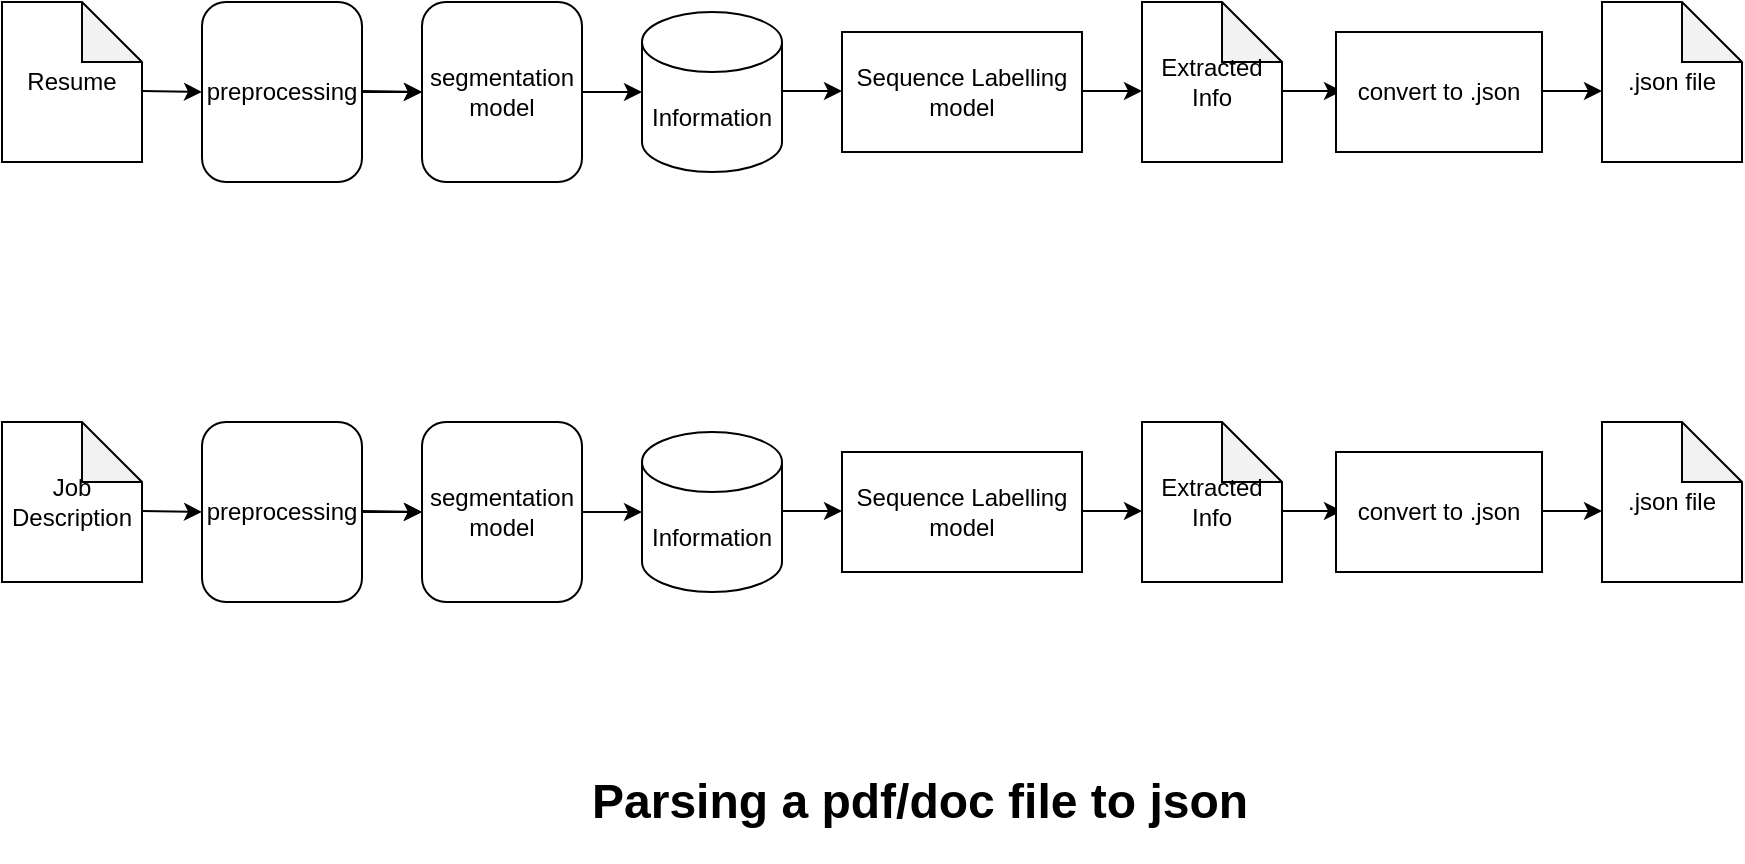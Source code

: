 <mxfile version="21.7.5" type="github">
  <diagram id="C5RBs43oDa-KdzZeNtuy" name="Page-1">
    <mxGraphModel dx="1480" dy="873" grid="1" gridSize="10" guides="1" tooltips="1" connect="1" arrows="1" fold="1" page="0" pageScale="1" pageWidth="827" pageHeight="1169" math="0" shadow="0">
      <root>
        <mxCell id="WIyWlLk6GJQsqaUBKTNV-0" />
        <mxCell id="WIyWlLk6GJQsqaUBKTNV-1" parent="WIyWlLk6GJQsqaUBKTNV-0" />
        <mxCell id="P800Ft5VoC8Bbs1D-sst-1" value="" style="endArrow=classic;html=1;rounded=0;" edge="1" parent="WIyWlLk6GJQsqaUBKTNV-1">
          <mxGeometry width="50" height="50" relative="1" as="geometry">
            <mxPoint x="110" y="204.5" as="sourcePoint" />
            <mxPoint x="140" y="205" as="targetPoint" />
          </mxGeometry>
        </mxCell>
        <mxCell id="P800Ft5VoC8Bbs1D-sst-8" value="" style="edgeStyle=orthogonalEdgeStyle;rounded=0;orthogonalLoop=1;jettySize=auto;html=1;" edge="1" parent="WIyWlLk6GJQsqaUBKTNV-1" source="P800Ft5VoC8Bbs1D-sst-3" target="P800Ft5VoC8Bbs1D-sst-5">
          <mxGeometry relative="1" as="geometry" />
        </mxCell>
        <mxCell id="P800Ft5VoC8Bbs1D-sst-3" value="preprocessing" style="rounded=1;whiteSpace=wrap;html=1;" vertex="1" parent="WIyWlLk6GJQsqaUBKTNV-1">
          <mxGeometry x="140" y="160" width="80" height="90" as="geometry" />
        </mxCell>
        <mxCell id="P800Ft5VoC8Bbs1D-sst-4" value="" style="endArrow=classic;html=1;rounded=0;" edge="1" parent="WIyWlLk6GJQsqaUBKTNV-1">
          <mxGeometry width="50" height="50" relative="1" as="geometry">
            <mxPoint x="220" y="204.5" as="sourcePoint" />
            <mxPoint x="250" y="205" as="targetPoint" />
          </mxGeometry>
        </mxCell>
        <mxCell id="P800Ft5VoC8Bbs1D-sst-5" value="segmentation model" style="rounded=1;whiteSpace=wrap;html=1;" vertex="1" parent="WIyWlLk6GJQsqaUBKTNV-1">
          <mxGeometry x="250" y="160" width="80" height="90" as="geometry" />
        </mxCell>
        <mxCell id="P800Ft5VoC8Bbs1D-sst-6" value="" style="endArrow=classic;html=1;rounded=0;exitX=1;exitY=0.5;exitDx=0;exitDy=0;" edge="1" parent="WIyWlLk6GJQsqaUBKTNV-1" source="P800Ft5VoC8Bbs1D-sst-5">
          <mxGeometry width="50" height="50" relative="1" as="geometry">
            <mxPoint x="530" y="204.5" as="sourcePoint" />
            <mxPoint x="360" y="205" as="targetPoint" />
          </mxGeometry>
        </mxCell>
        <mxCell id="P800Ft5VoC8Bbs1D-sst-7" value="Information" style="shape=cylinder3;whiteSpace=wrap;html=1;boundedLbl=1;backgroundOutline=1;size=15;" vertex="1" parent="WIyWlLk6GJQsqaUBKTNV-1">
          <mxGeometry x="360" y="165" width="70" height="80" as="geometry" />
        </mxCell>
        <mxCell id="P800Ft5VoC8Bbs1D-sst-11" value="Sequence Labelling model" style="rounded=0;whiteSpace=wrap;html=1;" vertex="1" parent="WIyWlLk6GJQsqaUBKTNV-1">
          <mxGeometry x="460" y="175" width="120" height="60" as="geometry" />
        </mxCell>
        <mxCell id="P800Ft5VoC8Bbs1D-sst-13" value="Resume" style="shape=note;whiteSpace=wrap;html=1;backgroundOutline=1;darkOpacity=0.05;" vertex="1" parent="WIyWlLk6GJQsqaUBKTNV-1">
          <mxGeometry x="40" y="160" width="70" height="80" as="geometry" />
        </mxCell>
        <mxCell id="P800Ft5VoC8Bbs1D-sst-14" value="Extracted Info" style="shape=note;whiteSpace=wrap;html=1;backgroundOutline=1;darkOpacity=0.05;" vertex="1" parent="WIyWlLk6GJQsqaUBKTNV-1">
          <mxGeometry x="610" y="160" width="70" height="80" as="geometry" />
        </mxCell>
        <mxCell id="P800Ft5VoC8Bbs1D-sst-16" value="" style="endArrow=classic;html=1;rounded=0;exitX=1;exitY=0.5;exitDx=0;exitDy=0;exitPerimeter=0;" edge="1" parent="WIyWlLk6GJQsqaUBKTNV-1">
          <mxGeometry width="50" height="50" relative="1" as="geometry">
            <mxPoint x="580" y="204.5" as="sourcePoint" />
            <mxPoint x="610" y="204.5" as="targetPoint" />
          </mxGeometry>
        </mxCell>
        <mxCell id="P800Ft5VoC8Bbs1D-sst-17" value="" style="endArrow=classic;html=1;rounded=0;exitX=1;exitY=0.5;exitDx=0;exitDy=0;exitPerimeter=0;" edge="1" parent="WIyWlLk6GJQsqaUBKTNV-1">
          <mxGeometry width="50" height="50" relative="1" as="geometry">
            <mxPoint x="430" y="204.5" as="sourcePoint" />
            <mxPoint x="460" y="204.5" as="targetPoint" />
          </mxGeometry>
        </mxCell>
        <mxCell id="P800Ft5VoC8Bbs1D-sst-18" value="" style="endArrow=classic;html=1;rounded=0;exitX=1;exitY=0.5;exitDx=0;exitDy=0;exitPerimeter=0;" edge="1" parent="WIyWlLk6GJQsqaUBKTNV-1">
          <mxGeometry width="50" height="50" relative="1" as="geometry">
            <mxPoint x="680" y="204.5" as="sourcePoint" />
            <mxPoint x="710" y="204.5" as="targetPoint" />
          </mxGeometry>
        </mxCell>
        <mxCell id="P800Ft5VoC8Bbs1D-sst-19" value="convert to .json" style="rounded=0;whiteSpace=wrap;html=1;" vertex="1" parent="WIyWlLk6GJQsqaUBKTNV-1">
          <mxGeometry x="707" y="175" width="103" height="60" as="geometry" />
        </mxCell>
        <mxCell id="P800Ft5VoC8Bbs1D-sst-20" value="" style="endArrow=classic;html=1;rounded=0;exitX=1;exitY=0.5;exitDx=0;exitDy=0;exitPerimeter=0;" edge="1" parent="WIyWlLk6GJQsqaUBKTNV-1">
          <mxGeometry width="50" height="50" relative="1" as="geometry">
            <mxPoint x="810" y="204.5" as="sourcePoint" />
            <mxPoint x="840" y="204.5" as="targetPoint" />
          </mxGeometry>
        </mxCell>
        <mxCell id="P800Ft5VoC8Bbs1D-sst-21" value=".json file" style="shape=note;whiteSpace=wrap;html=1;backgroundOutline=1;darkOpacity=0.05;" vertex="1" parent="WIyWlLk6GJQsqaUBKTNV-1">
          <mxGeometry x="840" y="160" width="70" height="80" as="geometry" />
        </mxCell>
        <mxCell id="P800Ft5VoC8Bbs1D-sst-22" value="&lt;h1&gt;Parsing a pdf/doc file to json&lt;/h1&gt;" style="text;html=1;strokeColor=none;fillColor=none;spacing=5;spacingTop=-20;whiteSpace=wrap;overflow=hidden;rounded=0;" vertex="1" parent="WIyWlLk6GJQsqaUBKTNV-1">
          <mxGeometry x="330" y="540" width="350" height="50" as="geometry" />
        </mxCell>
        <mxCell id="P800Ft5VoC8Bbs1D-sst-23" value="" style="endArrow=classic;html=1;rounded=0;" edge="1" parent="WIyWlLk6GJQsqaUBKTNV-1">
          <mxGeometry width="50" height="50" relative="1" as="geometry">
            <mxPoint x="110" y="414.5" as="sourcePoint" />
            <mxPoint x="140" y="415" as="targetPoint" />
          </mxGeometry>
        </mxCell>
        <mxCell id="P800Ft5VoC8Bbs1D-sst-24" value="" style="edgeStyle=orthogonalEdgeStyle;rounded=0;orthogonalLoop=1;jettySize=auto;html=1;" edge="1" parent="WIyWlLk6GJQsqaUBKTNV-1" source="P800Ft5VoC8Bbs1D-sst-25" target="P800Ft5VoC8Bbs1D-sst-27">
          <mxGeometry relative="1" as="geometry" />
        </mxCell>
        <mxCell id="P800Ft5VoC8Bbs1D-sst-25" value="preprocessing" style="rounded=1;whiteSpace=wrap;html=1;" vertex="1" parent="WIyWlLk6GJQsqaUBKTNV-1">
          <mxGeometry x="140" y="370" width="80" height="90" as="geometry" />
        </mxCell>
        <mxCell id="P800Ft5VoC8Bbs1D-sst-26" value="" style="endArrow=classic;html=1;rounded=0;" edge="1" parent="WIyWlLk6GJQsqaUBKTNV-1">
          <mxGeometry width="50" height="50" relative="1" as="geometry">
            <mxPoint x="220" y="414.5" as="sourcePoint" />
            <mxPoint x="250" y="415" as="targetPoint" />
          </mxGeometry>
        </mxCell>
        <mxCell id="P800Ft5VoC8Bbs1D-sst-27" value="segmentation model" style="rounded=1;whiteSpace=wrap;html=1;" vertex="1" parent="WIyWlLk6GJQsqaUBKTNV-1">
          <mxGeometry x="250" y="370" width="80" height="90" as="geometry" />
        </mxCell>
        <mxCell id="P800Ft5VoC8Bbs1D-sst-28" value="" style="endArrow=classic;html=1;rounded=0;exitX=1;exitY=0.5;exitDx=0;exitDy=0;" edge="1" parent="WIyWlLk6GJQsqaUBKTNV-1" source="P800Ft5VoC8Bbs1D-sst-27">
          <mxGeometry width="50" height="50" relative="1" as="geometry">
            <mxPoint x="530" y="414.5" as="sourcePoint" />
            <mxPoint x="360" y="415" as="targetPoint" />
          </mxGeometry>
        </mxCell>
        <mxCell id="P800Ft5VoC8Bbs1D-sst-29" value="Information" style="shape=cylinder3;whiteSpace=wrap;html=1;boundedLbl=1;backgroundOutline=1;size=15;" vertex="1" parent="WIyWlLk6GJQsqaUBKTNV-1">
          <mxGeometry x="360" y="375" width="70" height="80" as="geometry" />
        </mxCell>
        <mxCell id="P800Ft5VoC8Bbs1D-sst-30" value="Sequence Labelling model" style="rounded=0;whiteSpace=wrap;html=1;" vertex="1" parent="WIyWlLk6GJQsqaUBKTNV-1">
          <mxGeometry x="460" y="385" width="120" height="60" as="geometry" />
        </mxCell>
        <mxCell id="P800Ft5VoC8Bbs1D-sst-31" value="Job Description" style="shape=note;whiteSpace=wrap;html=1;backgroundOutline=1;darkOpacity=0.05;" vertex="1" parent="WIyWlLk6GJQsqaUBKTNV-1">
          <mxGeometry x="40" y="370" width="70" height="80" as="geometry" />
        </mxCell>
        <mxCell id="P800Ft5VoC8Bbs1D-sst-32" value="Extracted Info" style="shape=note;whiteSpace=wrap;html=1;backgroundOutline=1;darkOpacity=0.05;" vertex="1" parent="WIyWlLk6GJQsqaUBKTNV-1">
          <mxGeometry x="610" y="370" width="70" height="80" as="geometry" />
        </mxCell>
        <mxCell id="P800Ft5VoC8Bbs1D-sst-33" value="" style="endArrow=classic;html=1;rounded=0;exitX=1;exitY=0.5;exitDx=0;exitDy=0;exitPerimeter=0;" edge="1" parent="WIyWlLk6GJQsqaUBKTNV-1">
          <mxGeometry width="50" height="50" relative="1" as="geometry">
            <mxPoint x="580" y="414.5" as="sourcePoint" />
            <mxPoint x="610" y="414.5" as="targetPoint" />
          </mxGeometry>
        </mxCell>
        <mxCell id="P800Ft5VoC8Bbs1D-sst-34" value="" style="endArrow=classic;html=1;rounded=0;exitX=1;exitY=0.5;exitDx=0;exitDy=0;exitPerimeter=0;" edge="1" parent="WIyWlLk6GJQsqaUBKTNV-1">
          <mxGeometry width="50" height="50" relative="1" as="geometry">
            <mxPoint x="430" y="414.5" as="sourcePoint" />
            <mxPoint x="460" y="414.5" as="targetPoint" />
          </mxGeometry>
        </mxCell>
        <mxCell id="P800Ft5VoC8Bbs1D-sst-35" value="" style="endArrow=classic;html=1;rounded=0;exitX=1;exitY=0.5;exitDx=0;exitDy=0;exitPerimeter=0;" edge="1" parent="WIyWlLk6GJQsqaUBKTNV-1">
          <mxGeometry width="50" height="50" relative="1" as="geometry">
            <mxPoint x="680" y="414.5" as="sourcePoint" />
            <mxPoint x="710" y="414.5" as="targetPoint" />
          </mxGeometry>
        </mxCell>
        <mxCell id="P800Ft5VoC8Bbs1D-sst-36" value="convert to .json" style="rounded=0;whiteSpace=wrap;html=1;" vertex="1" parent="WIyWlLk6GJQsqaUBKTNV-1">
          <mxGeometry x="707" y="385" width="103" height="60" as="geometry" />
        </mxCell>
        <mxCell id="P800Ft5VoC8Bbs1D-sst-37" value="" style="endArrow=classic;html=1;rounded=0;exitX=1;exitY=0.5;exitDx=0;exitDy=0;exitPerimeter=0;" edge="1" parent="WIyWlLk6GJQsqaUBKTNV-1">
          <mxGeometry width="50" height="50" relative="1" as="geometry">
            <mxPoint x="810" y="414.5" as="sourcePoint" />
            <mxPoint x="840" y="414.5" as="targetPoint" />
          </mxGeometry>
        </mxCell>
        <mxCell id="P800Ft5VoC8Bbs1D-sst-38" value=".json file" style="shape=note;whiteSpace=wrap;html=1;backgroundOutline=1;darkOpacity=0.05;" vertex="1" parent="WIyWlLk6GJQsqaUBKTNV-1">
          <mxGeometry x="840" y="370" width="70" height="80" as="geometry" />
        </mxCell>
      </root>
    </mxGraphModel>
  </diagram>
</mxfile>
